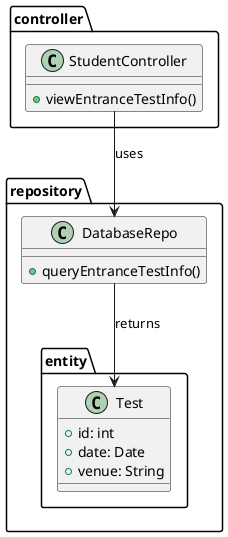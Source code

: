 @startuml
package controller {
    class StudentController {
        +viewEntranceTestInfo()
    }
}

package repository {
    class DatabaseRepo {
        +queryEntranceTestInfo()
    }

package entity {
    class Test {
        +id: int
        +date: Date
        +venue: String
    }
}

StudentController --> DatabaseRepo : uses
DatabaseRepo --> Test : returns
@enduml